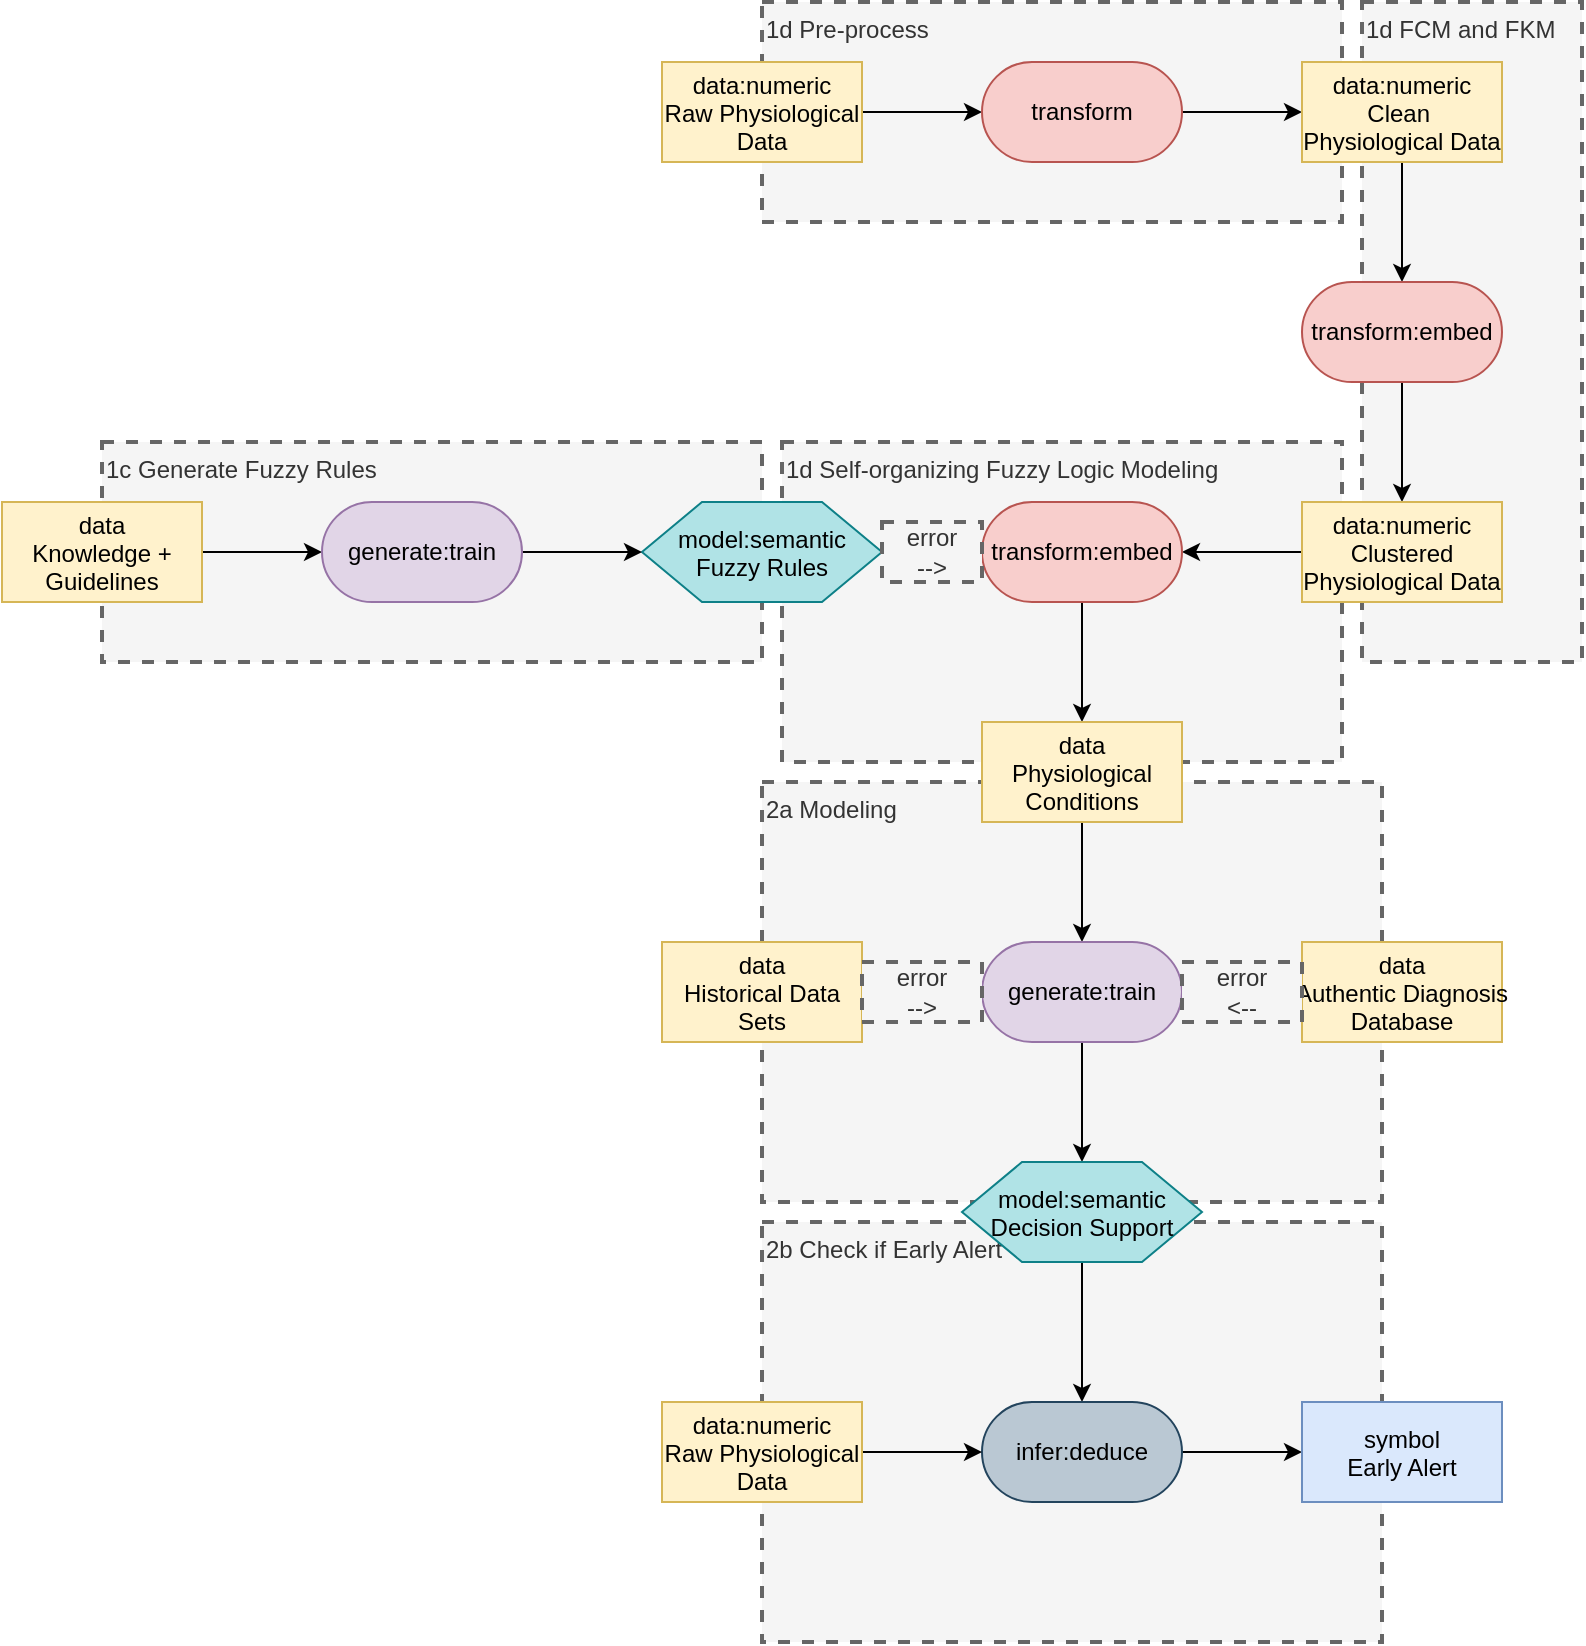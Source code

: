 <mxfile version="26.2.14">
  <diagram name="Page-1" id="tGjCxVL7hpo2FjN-qWHm">
    <mxGraphModel dx="925" dy="554" grid="1" gridSize="10" guides="1" tooltips="1" connect="1" arrows="1" fold="1" page="1" pageScale="1" pageWidth="3300" pageHeight="4681" math="0" shadow="0">
      <root>
        <mxCell id="0" />
        <mxCell id="1" parent="0" />
        <mxCell id="nqzERDMHoJk18Q7nbyuS-44" value="2b Check if Early Alert" style="text;html=1;align=left;verticalAlign=top;whiteSpace=wrap;rounded=0;dashed=1;fillColor=#f5f5f5;fontColor=#333333;strokeColor=#666666;strokeWidth=2;" name="text" vertex="1" parent="1">
          <mxGeometry x="640" y="690" width="310" height="210" as="geometry" />
        </mxCell>
        <mxCell id="nqzERDMHoJk18Q7nbyuS-43" value="2a Modeling" style="text;html=1;align=left;verticalAlign=top;whiteSpace=wrap;rounded=0;dashed=1;fillColor=#f5f5f5;fontColor=#333333;strokeColor=#666666;strokeWidth=2;" name="text" vertex="1" parent="1">
          <mxGeometry x="640" y="470" width="310" height="210" as="geometry" />
        </mxCell>
        <mxCell id="nqzERDMHoJk18Q7nbyuS-42" value="1c Generate Fuzzy Rules" style="text;html=1;align=left;verticalAlign=top;whiteSpace=wrap;rounded=0;dashed=1;fillColor=#f5f5f5;fontColor=#333333;strokeColor=#666666;strokeWidth=2;" name="text" vertex="1" parent="1">
          <mxGeometry x="310" y="300" width="330" height="110" as="geometry" />
        </mxCell>
        <mxCell id="nqzERDMHoJk18Q7nbyuS-41" value="1d Self-organizing Fuzzy Logic Modeling" style="text;html=1;align=left;verticalAlign=top;whiteSpace=wrap;rounded=0;dashed=1;fillColor=#f5f5f5;fontColor=#333333;strokeColor=#666666;strokeWidth=2;" name="text" vertex="1" parent="1">
          <mxGeometry x="650" y="300" width="280" height="160" as="geometry" />
        </mxCell>
        <mxCell id="nqzERDMHoJk18Q7nbyuS-40" value="1d FCM and FKM" style="text;html=1;align=left;verticalAlign=top;whiteSpace=wrap;rounded=0;dashed=1;fillColor=#f5f5f5;fontColor=#333333;strokeColor=#666666;strokeWidth=2;" name="text" vertex="1" parent="1">
          <mxGeometry x="940" y="80" width="110" height="330" as="geometry" />
        </mxCell>
        <mxCell id="nqzERDMHoJk18Q7nbyuS-39" value="1d Pre-process" style="text;html=1;align=left;verticalAlign=top;whiteSpace=wrap;rounded=0;dashed=1;fillColor=#f5f5f5;fontColor=#333333;strokeColor=#666666;strokeWidth=2;" name="text" vertex="1" parent="1">
          <mxGeometry x="640" y="80" width="290" height="110" as="geometry" />
        </mxCell>
        <mxCell id="nqzERDMHoJk18Q7nbyuS-3" style="edgeStyle=orthogonalEdgeStyle;rounded=0;orthogonalLoop=1;jettySize=auto;html=1;exitX=1;exitY=0.5;exitDx=0;exitDy=0;entryX=0;entryY=0.5;entryDx=0;entryDy=0;" edge="1" parent="1" source="nqzERDMHoJk18Q7nbyuS-1" target="nqzERDMHoJk18Q7nbyuS-2">
          <mxGeometry relative="1" as="geometry" />
        </mxCell>
        <mxCell id="nqzERDMHoJk18Q7nbyuS-1" value="data:numeric&#xa;Raw Physiological&#xa;Data" style="rectangle;fillColor=#fff2cc;strokeColor=#d6b656;" name="data" vertex="1" parent="1">
          <mxGeometry x="590" y="110" width="100" height="50" as="geometry" />
        </mxCell>
        <mxCell id="nqzERDMHoJk18Q7nbyuS-5" style="edgeStyle=orthogonalEdgeStyle;rounded=0;orthogonalLoop=1;jettySize=auto;html=1;exitX=1;exitY=0.5;exitDx=0;exitDy=0;entryX=0;entryY=0.5;entryDx=0;entryDy=0;" edge="1" parent="1" source="nqzERDMHoJk18Q7nbyuS-2" target="nqzERDMHoJk18Q7nbyuS-4">
          <mxGeometry relative="1" as="geometry" />
        </mxCell>
        <mxCell id="nqzERDMHoJk18Q7nbyuS-2" value="transform" style="rounded=1;whiteSpace=wrap;html=1;arcSize=50;fillColor=#f8cecc;strokeColor=#b85450;" name="transform" vertex="1" parent="1">
          <mxGeometry x="750" y="110" width="100" height="50" as="geometry" />
        </mxCell>
        <mxCell id="nqzERDMHoJk18Q7nbyuS-7" style="edgeStyle=orthogonalEdgeStyle;rounded=0;orthogonalLoop=1;jettySize=auto;html=1;exitX=0.5;exitY=1;exitDx=0;exitDy=0;entryX=0.5;entryY=0;entryDx=0;entryDy=0;" edge="1" parent="1" source="nqzERDMHoJk18Q7nbyuS-4" target="nqzERDMHoJk18Q7nbyuS-6">
          <mxGeometry relative="1" as="geometry" />
        </mxCell>
        <mxCell id="nqzERDMHoJk18Q7nbyuS-4" value="data:numeric&#xa;Clean &#xa;Physiological Data" style="rectangle;fillColor=#fff2cc;strokeColor=#d6b656;" name="data" vertex="1" parent="1">
          <mxGeometry x="910" y="110" width="100" height="50" as="geometry" />
        </mxCell>
        <mxCell id="nqzERDMHoJk18Q7nbyuS-9" style="edgeStyle=orthogonalEdgeStyle;rounded=0;orthogonalLoop=1;jettySize=auto;html=1;entryX=0.5;entryY=0;entryDx=0;entryDy=0;" edge="1" parent="1" source="nqzERDMHoJk18Q7nbyuS-6" target="nqzERDMHoJk18Q7nbyuS-8">
          <mxGeometry relative="1" as="geometry" />
        </mxCell>
        <mxCell id="nqzERDMHoJk18Q7nbyuS-6" value="transform:embed" style="rounded=1;whiteSpace=wrap;html=1;arcSize=50;fillColor=#f8cecc;strokeColor=#b85450;" name="transform" vertex="1" parent="1">
          <mxGeometry x="910" y="220" width="100" height="50" as="geometry" />
        </mxCell>
        <mxCell id="nqzERDMHoJk18Q7nbyuS-11" style="edgeStyle=orthogonalEdgeStyle;rounded=0;orthogonalLoop=1;jettySize=auto;html=1;exitX=0;exitY=0.5;exitDx=0;exitDy=0;entryX=1;entryY=0.5;entryDx=0;entryDy=0;" edge="1" parent="1" source="nqzERDMHoJk18Q7nbyuS-8" target="nqzERDMHoJk18Q7nbyuS-10">
          <mxGeometry relative="1" as="geometry" />
        </mxCell>
        <mxCell id="nqzERDMHoJk18Q7nbyuS-8" value="data:numeric&#xa;Clustered&#xa;Physiological Data" style="rectangle;fillColor=#fff2cc;strokeColor=#d6b656;" name="data" vertex="1" parent="1">
          <mxGeometry x="910" y="330" width="100" height="50" as="geometry" />
        </mxCell>
        <mxCell id="nqzERDMHoJk18Q7nbyuS-16" style="edgeStyle=orthogonalEdgeStyle;rounded=0;orthogonalLoop=1;jettySize=auto;html=1;entryX=0.5;entryY=0;entryDx=0;entryDy=0;" edge="1" parent="1" source="nqzERDMHoJk18Q7nbyuS-10" target="nqzERDMHoJk18Q7nbyuS-15">
          <mxGeometry relative="1" as="geometry" />
        </mxCell>
        <mxCell id="nqzERDMHoJk18Q7nbyuS-10" value="transform:embed" style="rounded=1;whiteSpace=wrap;html=1;arcSize=50;fillColor=#f8cecc;strokeColor=#b85450;" name="transform" vertex="1" parent="1">
          <mxGeometry x="750" y="330" width="100" height="50" as="geometry" />
        </mxCell>
        <mxCell id="nqzERDMHoJk18Q7nbyuS-12" value="model:semantic&#xa;Fuzzy Rules" style="shape=hexagon;perimeter=hexagonPerimeter2;fillColor=#b0e3e6;strokeColor=#0e8088;" name="model" vertex="1" parent="1">
          <mxGeometry x="580" y="330" width="120" height="50" as="geometry" />
        </mxCell>
        <mxCell id="nqzERDMHoJk18Q7nbyuS-14" value="&lt;div&gt;error&lt;/div&gt;&lt;div&gt;--&amp;gt;&lt;/div&gt;" style="text;html=1;align=center;verticalAlign=middle;whiteSpace=wrap;rounded=0;dashed=1;fillColor=#f5f5f5;fontColor=#333333;strokeColor=#666666;strokeWidth=2;" name="text" vertex="1" parent="1">
          <mxGeometry x="700" y="340" width="50" height="30" as="geometry" />
        </mxCell>
        <mxCell id="nqzERDMHoJk18Q7nbyuS-24" style="edgeStyle=orthogonalEdgeStyle;rounded=0;orthogonalLoop=1;jettySize=auto;html=1;exitX=0.5;exitY=1;exitDx=0;exitDy=0;entryX=0.5;entryY=0;entryDx=0;entryDy=0;" edge="1" parent="1" source="nqzERDMHoJk18Q7nbyuS-15" target="nqzERDMHoJk18Q7nbyuS-23">
          <mxGeometry relative="1" as="geometry" />
        </mxCell>
        <mxCell id="nqzERDMHoJk18Q7nbyuS-15" value="data&#xa;Physiological&#xa;Conditions" style="rectangle;fillColor=#fff2cc;strokeColor=#d6b656;" name="data" vertex="1" parent="1">
          <mxGeometry x="750" y="440" width="100" height="50" as="geometry" />
        </mxCell>
        <mxCell id="nqzERDMHoJk18Q7nbyuS-19" style="edgeStyle=orthogonalEdgeStyle;rounded=0;orthogonalLoop=1;jettySize=auto;html=1;entryX=0;entryY=0.5;entryDx=0;entryDy=0;" edge="1" parent="1" source="nqzERDMHoJk18Q7nbyuS-17" target="nqzERDMHoJk18Q7nbyuS-18">
          <mxGeometry relative="1" as="geometry" />
        </mxCell>
        <mxCell id="nqzERDMHoJk18Q7nbyuS-17" value="data&#xa;Knowledge +&#xa;Guidelines" style="rectangle;fillColor=#fff2cc;strokeColor=#d6b656;" name="data" vertex="1" parent="1">
          <mxGeometry x="260" y="330" width="100" height="50" as="geometry" />
        </mxCell>
        <mxCell id="nqzERDMHoJk18Q7nbyuS-20" style="edgeStyle=orthogonalEdgeStyle;rounded=0;orthogonalLoop=1;jettySize=auto;html=1;entryX=0;entryY=0.5;entryDx=0;entryDy=0;" edge="1" parent="1" source="nqzERDMHoJk18Q7nbyuS-18" target="nqzERDMHoJk18Q7nbyuS-12">
          <mxGeometry relative="1" as="geometry" />
        </mxCell>
        <mxCell id="nqzERDMHoJk18Q7nbyuS-18" value="generate:train" style="rounded=1;whiteSpace=wrap;html=1;arcSize=50;fillColor=#e1d5e7;strokeColor=#9673a6;" name="generate:train" vertex="1" parent="1">
          <mxGeometry x="420" y="330" width="100" height="50" as="geometry" />
        </mxCell>
        <mxCell id="nqzERDMHoJk18Q7nbyuS-32" style="edgeStyle=orthogonalEdgeStyle;rounded=0;orthogonalLoop=1;jettySize=auto;html=1;exitX=0.5;exitY=1;exitDx=0;exitDy=0;entryX=0.5;entryY=0;entryDx=0;entryDy=0;" edge="1" parent="1" source="nqzERDMHoJk18Q7nbyuS-23" target="nqzERDMHoJk18Q7nbyuS-31">
          <mxGeometry relative="1" as="geometry" />
        </mxCell>
        <mxCell id="nqzERDMHoJk18Q7nbyuS-23" value="generate:train" style="rounded=1;whiteSpace=wrap;html=1;arcSize=50;fillColor=#e1d5e7;strokeColor=#9673a6;" name="generate:train" vertex="1" parent="1">
          <mxGeometry x="750" y="550" width="100" height="50" as="geometry" />
        </mxCell>
        <mxCell id="nqzERDMHoJk18Q7nbyuS-25" value="data&#xa;Historical Data&#xa;Sets" style="rectangle;fillColor=#fff2cc;strokeColor=#d6b656;" name="data" vertex="1" parent="1">
          <mxGeometry x="590" y="550" width="100" height="50" as="geometry" />
        </mxCell>
        <mxCell id="nqzERDMHoJk18Q7nbyuS-27" value="&lt;div&gt;error&lt;/div&gt;&lt;div&gt;--&amp;gt;&lt;/div&gt;" style="text;html=1;align=center;verticalAlign=middle;whiteSpace=wrap;rounded=0;dashed=1;fillColor=#f5f5f5;fontColor=#333333;strokeColor=#666666;strokeWidth=2;" name="text" vertex="1" parent="1">
          <mxGeometry x="690" y="560" width="60" height="30" as="geometry" />
        </mxCell>
        <mxCell id="nqzERDMHoJk18Q7nbyuS-29" value="data&#xa;Authentic Diagnosis&#xa;Database" style="rectangle;fillColor=#fff2cc;strokeColor=#d6b656;" name="data" vertex="1" parent="1">
          <mxGeometry x="910" y="550" width="100" height="50" as="geometry" />
        </mxCell>
        <mxCell id="nqzERDMHoJk18Q7nbyuS-30" value="&lt;div&gt;error&lt;/div&gt;&lt;div&gt;&amp;lt;--&lt;/div&gt;" style="text;html=1;align=center;verticalAlign=middle;whiteSpace=wrap;rounded=0;dashed=1;fillColor=#f5f5f5;fontColor=#333333;strokeColor=#666666;strokeWidth=2;" name="text" vertex="1" parent="1">
          <mxGeometry x="850" y="560" width="60" height="30" as="geometry" />
        </mxCell>
        <mxCell id="nqzERDMHoJk18Q7nbyuS-34" style="edgeStyle=orthogonalEdgeStyle;rounded=0;orthogonalLoop=1;jettySize=auto;html=1;exitX=0.5;exitY=1;exitDx=0;exitDy=0;entryX=0.5;entryY=0;entryDx=0;entryDy=0;" edge="1" parent="1" source="nqzERDMHoJk18Q7nbyuS-31" target="nqzERDMHoJk18Q7nbyuS-33">
          <mxGeometry relative="1" as="geometry" />
        </mxCell>
        <mxCell id="nqzERDMHoJk18Q7nbyuS-31" value="model:semantic&#xa;Decision Support" style="shape=hexagon;perimeter=hexagonPerimeter2;fillColor=#b0e3e6;strokeColor=#0e8088;" name="model" vertex="1" parent="1">
          <mxGeometry x="740" y="660" width="120" height="50" as="geometry" />
        </mxCell>
        <mxCell id="nqzERDMHoJk18Q7nbyuS-38" style="edgeStyle=orthogonalEdgeStyle;rounded=0;orthogonalLoop=1;jettySize=auto;html=1;exitX=1;exitY=0.5;exitDx=0;exitDy=0;entryX=0;entryY=0.5;entryDx=0;entryDy=0;" edge="1" parent="1" source="nqzERDMHoJk18Q7nbyuS-33" target="nqzERDMHoJk18Q7nbyuS-37">
          <mxGeometry relative="1" as="geometry" />
        </mxCell>
        <mxCell id="nqzERDMHoJk18Q7nbyuS-33" value="infer:deduce" style="rounded=1;whiteSpace=wrap;html=1;arcSize=50;fillColor=#bac8d3;strokeColor=#23445d;" name="infer:deduce" vertex="1" parent="1">
          <mxGeometry x="750" y="780" width="100" height="50" as="geometry" />
        </mxCell>
        <mxCell id="nqzERDMHoJk18Q7nbyuS-36" style="edgeStyle=orthogonalEdgeStyle;rounded=0;orthogonalLoop=1;jettySize=auto;html=1;entryX=0;entryY=0.5;entryDx=0;entryDy=0;" edge="1" parent="1" source="nqzERDMHoJk18Q7nbyuS-35" target="nqzERDMHoJk18Q7nbyuS-33">
          <mxGeometry relative="1" as="geometry" />
        </mxCell>
        <mxCell id="nqzERDMHoJk18Q7nbyuS-35" value="data:numeric&#xa;Raw Physiological&#xa;Data" style="rectangle;fillColor=#fff2cc;strokeColor=#d6b656;" name="data" vertex="1" parent="1">
          <mxGeometry x="590" y="780" width="100" height="50" as="geometry" />
        </mxCell>
        <mxCell id="nqzERDMHoJk18Q7nbyuS-37" value="symbol&#xa;Early Alert" style="rectangle;fillColor=#dae8fc;strokeColor=#6c8ebf;" name="symbol" vertex="1" parent="1">
          <mxGeometry x="910" y="780" width="100" height="50" as="geometry" />
        </mxCell>
      </root>
    </mxGraphModel>
  </diagram>
</mxfile>
